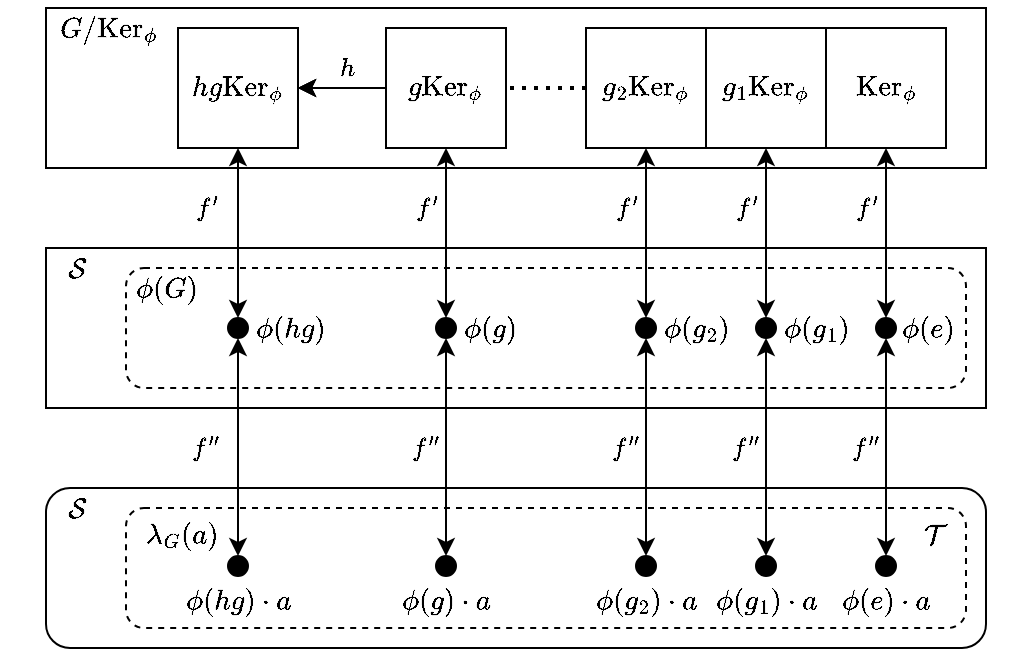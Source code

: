 <mxfile version="20.3.0" type="device"><diagram id="7jbFd2YLhOkmMrMr2HRQ" name="Page-1"><mxGraphModel dx="735" dy="587" grid="1" gridSize="10" guides="1" tooltips="1" connect="1" arrows="1" fold="1" page="1" pageScale="1" pageWidth="850" pageHeight="1100" math="1" shadow="0"><root><mxCell id="0"/><mxCell id="1" parent="0"/><mxCell id="zzexnFkD8O18zm3ScaX4-19" value="" style="rounded=0;whiteSpace=wrap;html=1;" parent="1" vertex="1"><mxGeometry x="80" y="160" width="470" height="80" as="geometry"/></mxCell><mxCell id="0DIwYdt6yhFWV165_0Rn-6" value="" style="rounded=1;whiteSpace=wrap;html=1;fillColor=none;dashed=1;" parent="1" vertex="1"><mxGeometry x="120" y="170" width="420" height="60" as="geometry"/></mxCell><mxCell id="zzexnFkD8O18zm3ScaX4-9" value="" style="rounded=1;whiteSpace=wrap;html=1;" parent="1" vertex="1"><mxGeometry x="80" y="280" width="470" height="80" as="geometry"/></mxCell><mxCell id="0DIwYdt6yhFWV165_0Rn-18" value="" style="rounded=1;whiteSpace=wrap;html=1;fillColor=none;dashed=1;" parent="1" vertex="1"><mxGeometry x="120" y="290" width="420" height="60" as="geometry"/></mxCell><mxCell id="zzexnFkD8O18zm3ScaX4-1" value="" style="rounded=0;whiteSpace=wrap;html=1;" parent="1" vertex="1"><mxGeometry x="80" y="40" width="470" height="80" as="geometry"/></mxCell><mxCell id="zzexnFkD8O18zm3ScaX4-2" value="\(G/\text{Ker}_{\phi}\)" style="text;html=1;strokeColor=none;fillColor=none;align=center;verticalAlign=middle;whiteSpace=wrap;rounded=0;" parent="1" vertex="1"><mxGeometry x="76" y="41" width="70" height="20" as="geometry"/></mxCell><mxCell id="0DIwYdt6yhFWV165_0Rn-1" value="\(f'\)" style="edgeStyle=orthogonalEdgeStyle;rounded=0;orthogonalLoop=1;jettySize=auto;html=1;exitX=0.5;exitY=1;exitDx=0;exitDy=0;entryX=0.5;entryY=0;entryDx=0;entryDy=0;startArrow=classic;startFill=1;" parent="1" source="zzexnFkD8O18zm3ScaX4-3" target="zzexnFkD8O18zm3ScaX4-13" edge="1"><mxGeometry x="-0.294" y="-16" relative="1" as="geometry"><mxPoint as="offset"/></mxGeometry></mxCell><mxCell id="zzexnFkD8O18zm3ScaX4-3" value="\(hg\text{Ker}_{\phi}\)" style="rounded=0;whiteSpace=wrap;html=1;" parent="1" vertex="1"><mxGeometry x="146" y="50" width="60" height="60" as="geometry"/></mxCell><mxCell id="zzexnFkD8O18zm3ScaX4-5" value="\(h\)" style="edgeStyle=orthogonalEdgeStyle;rounded=0;orthogonalLoop=1;jettySize=auto;html=1;exitX=0;exitY=0.5;exitDx=0;exitDy=0;entryX=1;entryY=0.5;entryDx=0;entryDy=0;" parent="1" source="zzexnFkD8O18zm3ScaX4-4" target="zzexnFkD8O18zm3ScaX4-3" edge="1"><mxGeometry x="-0.091" y="-10" relative="1" as="geometry"><mxPoint as="offset"/></mxGeometry></mxCell><mxCell id="0DIwYdt6yhFWV165_0Rn-2" value="\(f'\)" style="edgeStyle=orthogonalEdgeStyle;rounded=0;orthogonalLoop=1;jettySize=auto;html=1;exitX=0.5;exitY=1;exitDx=0;exitDy=0;entryX=0.5;entryY=0;entryDx=0;entryDy=0;startArrow=classic;startFill=1;" parent="1" source="zzexnFkD8O18zm3ScaX4-4" target="zzexnFkD8O18zm3ScaX4-15" edge="1"><mxGeometry x="-0.294" y="-10" relative="1" as="geometry"><mxPoint as="offset"/></mxGeometry></mxCell><mxCell id="NV2KxEK6hOmVKDIHXuAs-1" value="" style="edgeStyle=orthogonalEdgeStyle;rounded=0;orthogonalLoop=1;jettySize=auto;html=1;" edge="1" parent="1" source="zzexnFkD8O18zm3ScaX4-4" target="zzexnFkD8O18zm3ScaX4-3"><mxGeometry relative="1" as="geometry"/></mxCell><mxCell id="NV2KxEK6hOmVKDIHXuAs-2" value="" style="edgeStyle=orthogonalEdgeStyle;rounded=0;orthogonalLoop=1;jettySize=auto;html=1;" edge="1" parent="1" source="zzexnFkD8O18zm3ScaX4-4" target="zzexnFkD8O18zm3ScaX4-3"><mxGeometry relative="1" as="geometry"/></mxCell><mxCell id="zzexnFkD8O18zm3ScaX4-4" value="\(g\text{Ker}_{\phi}\)" style="rounded=0;whiteSpace=wrap;html=1;" parent="1" vertex="1"><mxGeometry x="250" y="50" width="60" height="60" as="geometry"/></mxCell><mxCell id="zzexnFkD8O18zm3ScaX4-11" style="edgeStyle=orthogonalEdgeStyle;rounded=0;orthogonalLoop=1;jettySize=auto;html=1;exitX=0;exitY=0.5;exitDx=0;exitDy=0;entryX=1;entryY=0.5;entryDx=0;entryDy=0;strokeWidth=2;endArrow=none;endFill=0;dashed=1;dashPattern=1 2;" parent="1" source="zzexnFkD8O18zm3ScaX4-6" target="zzexnFkD8O18zm3ScaX4-4" edge="1"><mxGeometry relative="1" as="geometry"/></mxCell><mxCell id="0DIwYdt6yhFWV165_0Rn-3" value="&lt;meta charset=&quot;utf-8&quot;&gt;&lt;span style=&quot;color: rgb(0, 0, 0); font-family: helvetica; font-size: 11px; font-style: normal; font-weight: 400; letter-spacing: normal; text-align: center; text-indent: 0px; text-transform: none; word-spacing: 0px; background-color: rgb(255, 255, 255); display: inline; float: none;&quot;&gt;\(f'\)&lt;/span&gt;" style="edgeStyle=orthogonalEdgeStyle;rounded=0;orthogonalLoop=1;jettySize=auto;html=1;exitX=0.5;exitY=1;exitDx=0;exitDy=0;entryX=0.5;entryY=0;entryDx=0;entryDy=0;startArrow=classic;startFill=1;" parent="1" source="zzexnFkD8O18zm3ScaX4-6" target="zzexnFkD8O18zm3ScaX4-16" edge="1"><mxGeometry x="-0.294" y="-10" relative="1" as="geometry"><mxPoint as="offset"/></mxGeometry></mxCell><mxCell id="zzexnFkD8O18zm3ScaX4-6" value="\(g_2\text{Ker}_{\phi}\)" style="rounded=0;whiteSpace=wrap;html=1;" parent="1" vertex="1"><mxGeometry x="350" y="50" width="60" height="60" as="geometry"/></mxCell><mxCell id="0DIwYdt6yhFWV165_0Rn-4" value="\(f'\)" style="edgeStyle=orthogonalEdgeStyle;rounded=0;orthogonalLoop=1;jettySize=auto;html=1;exitX=0.5;exitY=1;exitDx=0;exitDy=0;entryX=0.5;entryY=0;entryDx=0;entryDy=0;startArrow=classic;startFill=1;" parent="1" source="zzexnFkD8O18zm3ScaX4-7" target="zzexnFkD8O18zm3ScaX4-17" edge="1"><mxGeometry x="-0.294" y="-10" relative="1" as="geometry"><Array as="points"><mxPoint x="440" y="150"/><mxPoint x="440" y="150"/></Array><mxPoint as="offset"/></mxGeometry></mxCell><mxCell id="zzexnFkD8O18zm3ScaX4-7" value="\(g_1\text{Ker}_{\phi}\)" style="rounded=0;whiteSpace=wrap;html=1;" parent="1" vertex="1"><mxGeometry x="410" y="50" width="60" height="60" as="geometry"/></mxCell><mxCell id="0DIwYdt6yhFWV165_0Rn-5" value="\(f'\)" style="edgeStyle=orthogonalEdgeStyle;rounded=0;orthogonalLoop=1;jettySize=auto;html=1;exitX=0.5;exitY=1;exitDx=0;exitDy=0;entryX=0.5;entryY=0;entryDx=0;entryDy=0;startArrow=classic;startFill=1;" parent="1" source="zzexnFkD8O18zm3ScaX4-8" target="zzexnFkD8O18zm3ScaX4-18" edge="1"><mxGeometry x="-0.294" y="-10" relative="1" as="geometry"><mxPoint as="offset"/></mxGeometry></mxCell><mxCell id="zzexnFkD8O18zm3ScaX4-8" value="\(\text{Ker}_{\phi}\)" style="rounded=0;whiteSpace=wrap;html=1;" parent="1" vertex="1"><mxGeometry x="470" y="50" width="60" height="60" as="geometry"/></mxCell><mxCell id="zzexnFkD8O18zm3ScaX4-12" value="\(\mathcal{S}\)" style="text;html=1;strokeColor=none;fillColor=none;align=center;verticalAlign=middle;whiteSpace=wrap;rounded=0;" parent="1" vertex="1"><mxGeometry x="76" y="281" width="40" height="20" as="geometry"/></mxCell><mxCell id="0DIwYdt6yhFWV165_0Rn-26" value="\(f''\)" style="edgeStyle=orthogonalEdgeStyle;rounded=0;orthogonalLoop=1;jettySize=auto;html=1;exitX=0.5;exitY=1;exitDx=0;exitDy=0;entryX=0.5;entryY=0;entryDx=0;entryDy=0;startArrow=classic;startFill=1;" parent="1" source="zzexnFkD8O18zm3ScaX4-13" target="0DIwYdt6yhFWV165_0Rn-8" edge="1"><mxGeometry x="0.009" y="-16" relative="1" as="geometry"><Array as="points"><mxPoint x="176" y="260"/><mxPoint x="176" y="260"/></Array><mxPoint as="offset"/></mxGeometry></mxCell><mxCell id="zzexnFkD8O18zm3ScaX4-13" value="" style="ellipse;whiteSpace=wrap;html=1;aspect=fixed;fillColor=#000000;" parent="1" vertex="1"><mxGeometry x="171" y="195" width="10" height="10" as="geometry"/></mxCell><mxCell id="0DIwYdt6yhFWV165_0Rn-25" value="\(f''\)" style="edgeStyle=orthogonalEdgeStyle;rounded=0;orthogonalLoop=1;jettySize=auto;html=1;exitX=0.5;exitY=1;exitDx=0;exitDy=0;entryX=0.5;entryY=0;entryDx=0;entryDy=0;startArrow=classic;startFill=1;" parent="1" source="zzexnFkD8O18zm3ScaX4-15" target="0DIwYdt6yhFWV165_0Rn-9" edge="1"><mxGeometry x="0.009" y="-10" relative="1" as="geometry"><mxPoint as="offset"/></mxGeometry></mxCell><mxCell id="zzexnFkD8O18zm3ScaX4-15" value="" style="ellipse;whiteSpace=wrap;html=1;aspect=fixed;fillColor=#000000;" parent="1" vertex="1"><mxGeometry x="275" y="195" width="10" height="10" as="geometry"/></mxCell><mxCell id="0DIwYdt6yhFWV165_0Rn-24" value="&lt;span style=&quot;color: rgb(0 , 0 , 0) ; font-family: &amp;#34;helvetica&amp;#34; ; font-size: 11px ; font-style: normal ; font-weight: 400 ; letter-spacing: normal ; text-align: center ; text-indent: 0px ; text-transform: none ; word-spacing: 0px ; background-color: rgb(255 , 255 , 255) ; display: inline ; float: none&quot;&gt;\(f''\)&lt;br&gt;&lt;/span&gt;" style="edgeStyle=orthogonalEdgeStyle;rounded=0;orthogonalLoop=1;jettySize=auto;html=1;exitX=0.5;exitY=1;exitDx=0;exitDy=0;entryX=0.5;entryY=0;entryDx=0;entryDy=0;startArrow=classic;startFill=1;" parent="1" source="zzexnFkD8O18zm3ScaX4-16" target="0DIwYdt6yhFWV165_0Rn-10" edge="1"><mxGeometry x="0.009" y="-10" relative="1" as="geometry"><mxPoint as="offset"/></mxGeometry></mxCell><mxCell id="zzexnFkD8O18zm3ScaX4-16" value="" style="ellipse;whiteSpace=wrap;html=1;aspect=fixed;fillColor=#000000;" parent="1" vertex="1"><mxGeometry x="375" y="195" width="10" height="10" as="geometry"/></mxCell><mxCell id="0DIwYdt6yhFWV165_0Rn-23" value="&lt;span style=&quot;color: rgb(0 , 0 , 0) ; font-family: &amp;#34;helvetica&amp;#34; ; font-size: 11px ; font-style: normal ; font-weight: 400 ; letter-spacing: normal ; text-align: center ; text-indent: 0px ; text-transform: none ; word-spacing: 0px ; background-color: rgb(255 , 255 , 255) ; display: inline ; float: none&quot;&gt;\(f''\)&lt;/span&gt;" style="edgeStyle=orthogonalEdgeStyle;rounded=0;orthogonalLoop=1;jettySize=auto;html=1;exitX=0.5;exitY=1;exitDx=0;exitDy=0;entryX=0.5;entryY=0;entryDx=0;entryDy=0;startArrow=classic;startFill=1;" parent="1" source="zzexnFkD8O18zm3ScaX4-17" target="0DIwYdt6yhFWV165_0Rn-11" edge="1"><mxGeometry x="0.009" y="-10" relative="1" as="geometry"><mxPoint as="offset"/></mxGeometry></mxCell><mxCell id="zzexnFkD8O18zm3ScaX4-17" value="" style="ellipse;whiteSpace=wrap;html=1;aspect=fixed;fillColor=#000000;" parent="1" vertex="1"><mxGeometry x="435" y="195" width="10" height="10" as="geometry"/></mxCell><mxCell id="0DIwYdt6yhFWV165_0Rn-22" value="&lt;span style=&quot;color: rgb(0 , 0 , 0) ; font-family: &amp;#34;helvetica&amp;#34; ; font-size: 11px ; font-style: normal ; font-weight: 400 ; letter-spacing: normal ; text-align: center ; text-indent: 0px ; text-transform: none ; word-spacing: 0px ; background-color: rgb(255 , 255 , 255) ; display: inline ; float: none&quot;&gt;\(f''\)&lt;/span&gt;" style="edgeStyle=orthogonalEdgeStyle;rounded=0;orthogonalLoop=1;jettySize=auto;html=1;exitX=0.5;exitY=1;exitDx=0;exitDy=0;entryX=0.5;entryY=0;entryDx=0;entryDy=0;startArrow=classic;startFill=1;" parent="1" source="zzexnFkD8O18zm3ScaX4-18" target="0DIwYdt6yhFWV165_0Rn-12" edge="1"><mxGeometry x="0.009" y="-10" relative="1" as="geometry"><mxPoint as="offset"/></mxGeometry></mxCell><mxCell id="zzexnFkD8O18zm3ScaX4-18" value="" style="ellipse;whiteSpace=wrap;html=1;aspect=fixed;fillColor=#000000;" parent="1" vertex="1"><mxGeometry x="495" y="195" width="10" height="10" as="geometry"/></mxCell><mxCell id="zzexnFkD8O18zm3ScaX4-20" value="\(\mathcal{S}\)" style="text;html=1;strokeColor=none;fillColor=none;align=center;verticalAlign=middle;whiteSpace=wrap;rounded=0;" parent="1" vertex="1"><mxGeometry x="76" y="161" width="40" height="20" as="geometry"/></mxCell><mxCell id="zzexnFkD8O18zm3ScaX4-21" value="\(\phi(e)\)" style="text;html=1;strokeColor=none;fillColor=none;align=center;verticalAlign=middle;whiteSpace=wrap;rounded=0;" parent="1" vertex="1"><mxGeometry x="501" y="191" width="40" height="20" as="geometry"/></mxCell><mxCell id="zzexnFkD8O18zm3ScaX4-22" value="\(\phi(g_1)\)" style="text;html=1;strokeColor=none;fillColor=none;align=center;verticalAlign=middle;whiteSpace=wrap;rounded=0;" parent="1" vertex="1"><mxGeometry x="445" y="191" width="40" height="20" as="geometry"/></mxCell><mxCell id="zzexnFkD8O18zm3ScaX4-23" value="\(\phi(g_2)\)" style="text;html=1;strokeColor=none;fillColor=none;align=center;verticalAlign=middle;whiteSpace=wrap;rounded=0;" parent="1" vertex="1"><mxGeometry x="385" y="191" width="40" height="20" as="geometry"/></mxCell><mxCell id="zzexnFkD8O18zm3ScaX4-24" value="\(\phi(g)\)" style="text;html=1;strokeColor=none;fillColor=none;align=center;verticalAlign=middle;whiteSpace=wrap;rounded=0;" parent="1" vertex="1"><mxGeometry x="282" y="191" width="40" height="20" as="geometry"/></mxCell><mxCell id="zzexnFkD8O18zm3ScaX4-25" value="\(\phi(hg)\)" style="text;html=1;strokeColor=none;fillColor=none;align=center;verticalAlign=middle;whiteSpace=wrap;rounded=0;" parent="1" vertex="1"><mxGeometry x="182" y="191" width="40" height="20" as="geometry"/></mxCell><mxCell id="0DIwYdt6yhFWV165_0Rn-7" value="\(\phi(G)\)" style="text;html=1;strokeColor=none;fillColor=none;align=center;verticalAlign=middle;whiteSpace=wrap;rounded=0;dashed=1;" parent="1" vertex="1"><mxGeometry x="120" y="171" width="40" height="20" as="geometry"/></mxCell><mxCell id="0DIwYdt6yhFWV165_0Rn-8" value="" style="ellipse;whiteSpace=wrap;html=1;aspect=fixed;fillColor=#000000;" parent="1" vertex="1"><mxGeometry x="171" y="314" width="10" height="10" as="geometry"/></mxCell><mxCell id="0DIwYdt6yhFWV165_0Rn-9" value="" style="ellipse;whiteSpace=wrap;html=1;aspect=fixed;fillColor=#000000;" parent="1" vertex="1"><mxGeometry x="275" y="314" width="10" height="10" as="geometry"/></mxCell><mxCell id="0DIwYdt6yhFWV165_0Rn-10" value="" style="ellipse;whiteSpace=wrap;html=1;aspect=fixed;fillColor=#000000;" parent="1" vertex="1"><mxGeometry x="375" y="314" width="10" height="10" as="geometry"/></mxCell><mxCell id="0DIwYdt6yhFWV165_0Rn-11" value="" style="ellipse;whiteSpace=wrap;html=1;aspect=fixed;fillColor=#000000;" parent="1" vertex="1"><mxGeometry x="435" y="314" width="10" height="10" as="geometry"/></mxCell><mxCell id="0DIwYdt6yhFWV165_0Rn-12" value="" style="ellipse;whiteSpace=wrap;html=1;aspect=fixed;fillColor=#000000;" parent="1" vertex="1"><mxGeometry x="495" y="314" width="10" height="10" as="geometry"/></mxCell><mxCell id="0DIwYdt6yhFWV165_0Rn-13" value="\(\phi(e) \cdot a\)" style="text;html=1;strokeColor=none;fillColor=none;align=center;verticalAlign=middle;whiteSpace=wrap;rounded=0;" parent="1" vertex="1"><mxGeometry x="480" y="327" width="40" height="20" as="geometry"/></mxCell><mxCell id="0DIwYdt6yhFWV165_0Rn-14" value="\(\phi(g_1) \cdot a\)" style="text;html=1;strokeColor=none;fillColor=none;align=center;verticalAlign=middle;whiteSpace=wrap;rounded=0;" parent="1" vertex="1"><mxGeometry x="420" y="327" width="40" height="20" as="geometry"/></mxCell><mxCell id="0DIwYdt6yhFWV165_0Rn-15" value="\(\phi(g_2) \cdot a\)" style="text;html=1;strokeColor=none;fillColor=none;align=center;verticalAlign=middle;whiteSpace=wrap;rounded=0;" parent="1" vertex="1"><mxGeometry x="360" y="327" width="40" height="20" as="geometry"/></mxCell><mxCell id="0DIwYdt6yhFWV165_0Rn-16" value="\(\phi(g)&amp;nbsp;\cdot a\)" style="text;html=1;strokeColor=none;fillColor=none;align=center;verticalAlign=middle;whiteSpace=wrap;rounded=0;" parent="1" vertex="1"><mxGeometry x="260" y="327" width="40" height="20" as="geometry"/></mxCell><mxCell id="0DIwYdt6yhFWV165_0Rn-17" value="\(\phi(hg)\cdot a\)" style="text;html=1;strokeColor=none;fillColor=none;align=center;verticalAlign=middle;whiteSpace=wrap;rounded=0;" parent="1" vertex="1"><mxGeometry x="156" y="327" width="40" height="20" as="geometry"/></mxCell><mxCell id="0DIwYdt6yhFWV165_0Rn-20" value="\(\lambda_{G}(a)\)" style="text;html=1;strokeColor=none;fillColor=none;align=center;verticalAlign=middle;whiteSpace=wrap;rounded=0;dashed=1;" parent="1" vertex="1"><mxGeometry x="116" y="294" width="65" height="20" as="geometry"/></mxCell><mxCell id="jP0new49Dtk_Ervt5J3h-1" value="\(\mathcal{T}\)" style="text;html=1;strokeColor=none;fillColor=none;align=center;verticalAlign=middle;whiteSpace=wrap;rounded=0;" parent="1" vertex="1"><mxGeometry x="505" y="294" width="40" height="20" as="geometry"/></mxCell></root></mxGraphModel></diagram></mxfile>